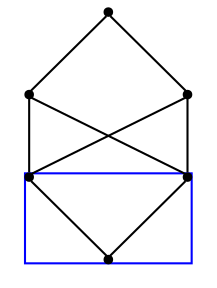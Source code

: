 graph G {
node [shape=point];
nodesep=1;
margin=0;
size="2,2";

subgraph cluster0 {
	E -- F;
	D -- F;
	color=blue
	}

A -- B;
A -- C;
C -- D;
B -- D;
C -- E;
B -- E;

}